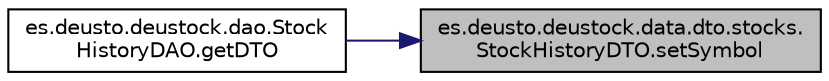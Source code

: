 digraph "es.deusto.deustock.data.dto.stocks.StockHistoryDTO.setSymbol"
{
 // LATEX_PDF_SIZE
  edge [fontname="Helvetica",fontsize="10",labelfontname="Helvetica",labelfontsize="10"];
  node [fontname="Helvetica",fontsize="10",shape=record];
  rankdir="RL";
  Node1 [label="es.deusto.deustock.data.dto.stocks.\lStockHistoryDTO.setSymbol",height=0.2,width=0.4,color="black", fillcolor="grey75", style="filled", fontcolor="black",tooltip=" "];
  Node1 -> Node2 [dir="back",color="midnightblue",fontsize="10",style="solid",fontname="Helvetica"];
  Node2 [label="es.deusto.deustock.dao.Stock\lHistoryDAO.getDTO",height=0.2,width=0.4,color="black", fillcolor="white", style="filled",URL="$classes_1_1deusto_1_1deustock_1_1dao_1_1_stock_history_d_a_o.html#a553e965baa37b6bb71bac61cd60e5b42",tooltip=" "];
}
